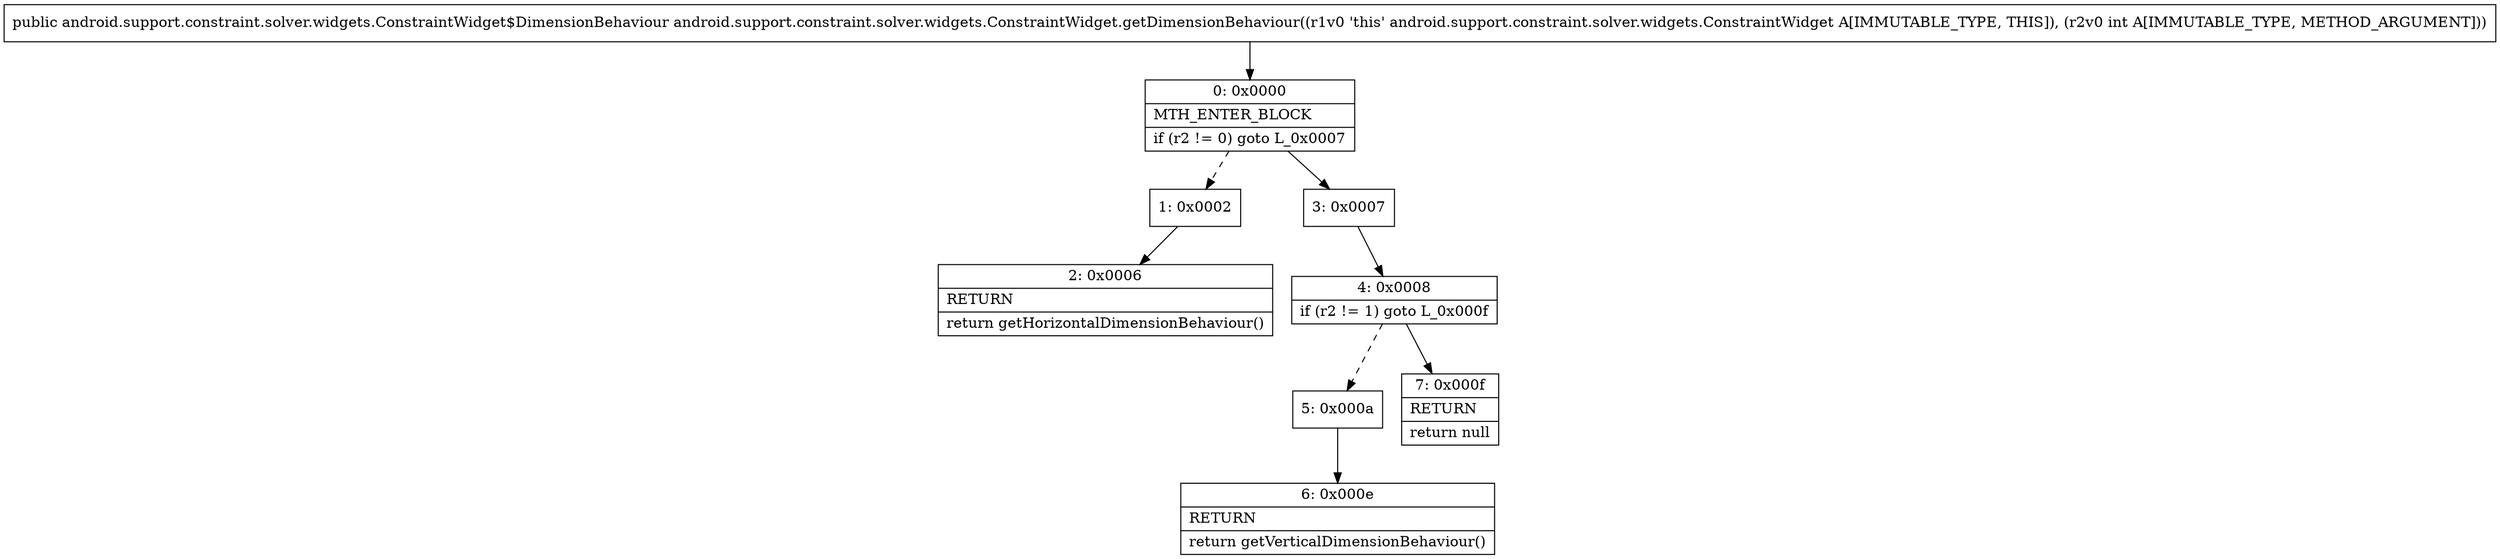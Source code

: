 digraph "CFG forandroid.support.constraint.solver.widgets.ConstraintWidget.getDimensionBehaviour(I)Landroid\/support\/constraint\/solver\/widgets\/ConstraintWidget$DimensionBehaviour;" {
Node_0 [shape=record,label="{0\:\ 0x0000|MTH_ENTER_BLOCK\l|if (r2 != 0) goto L_0x0007\l}"];
Node_1 [shape=record,label="{1\:\ 0x0002}"];
Node_2 [shape=record,label="{2\:\ 0x0006|RETURN\l|return getHorizontalDimensionBehaviour()\l}"];
Node_3 [shape=record,label="{3\:\ 0x0007}"];
Node_4 [shape=record,label="{4\:\ 0x0008|if (r2 != 1) goto L_0x000f\l}"];
Node_5 [shape=record,label="{5\:\ 0x000a}"];
Node_6 [shape=record,label="{6\:\ 0x000e|RETURN\l|return getVerticalDimensionBehaviour()\l}"];
Node_7 [shape=record,label="{7\:\ 0x000f|RETURN\l|return null\l}"];
MethodNode[shape=record,label="{public android.support.constraint.solver.widgets.ConstraintWidget$DimensionBehaviour android.support.constraint.solver.widgets.ConstraintWidget.getDimensionBehaviour((r1v0 'this' android.support.constraint.solver.widgets.ConstraintWidget A[IMMUTABLE_TYPE, THIS]), (r2v0 int A[IMMUTABLE_TYPE, METHOD_ARGUMENT])) }"];
MethodNode -> Node_0;
Node_0 -> Node_1[style=dashed];
Node_0 -> Node_3;
Node_1 -> Node_2;
Node_3 -> Node_4;
Node_4 -> Node_5[style=dashed];
Node_4 -> Node_7;
Node_5 -> Node_6;
}

